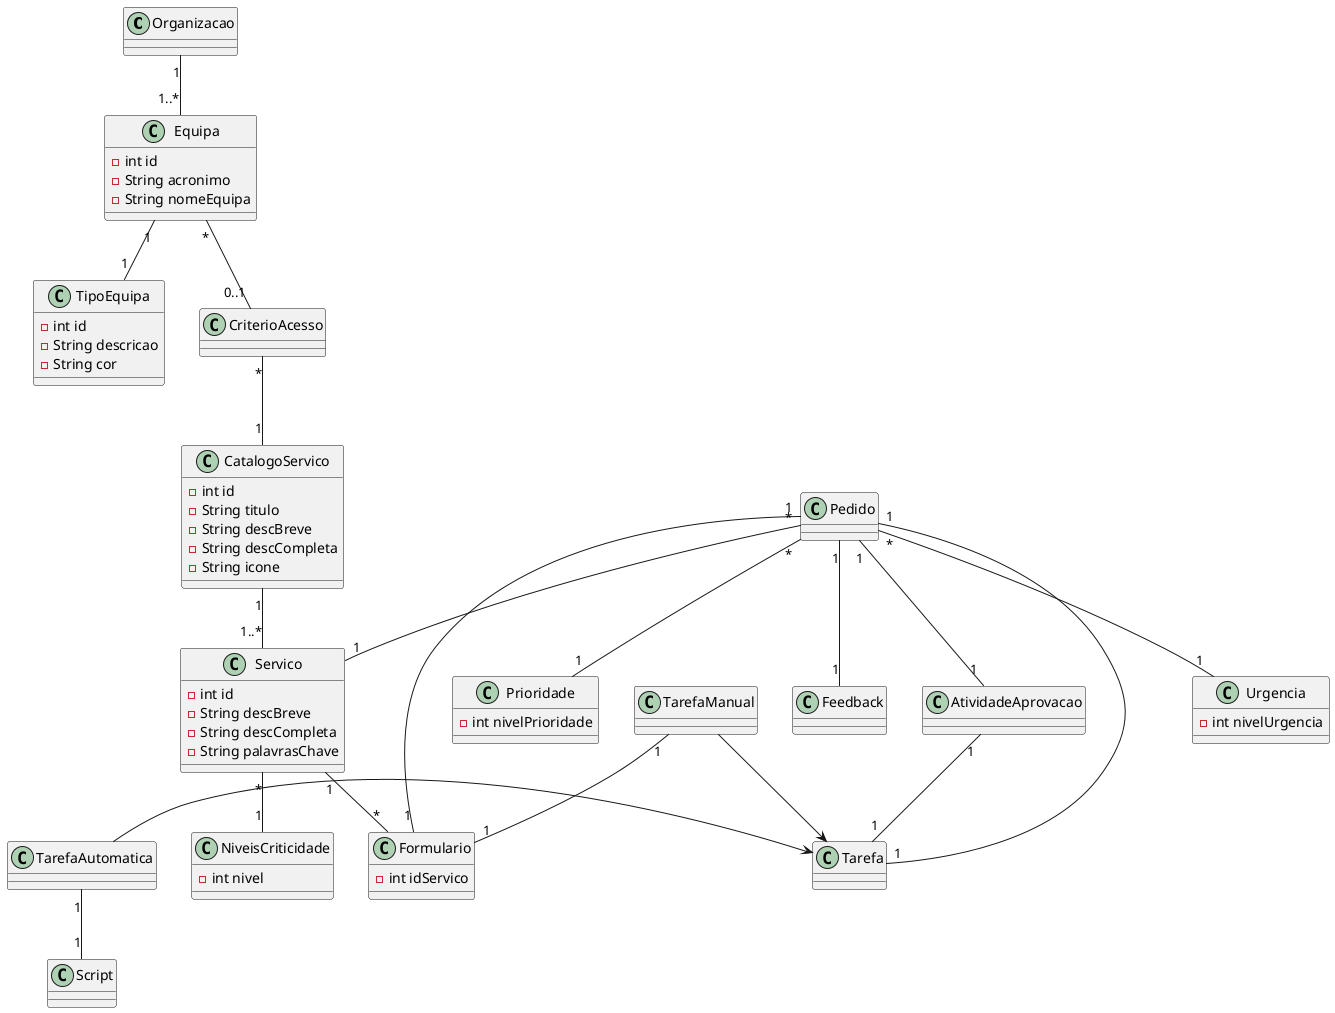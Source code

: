 
/* Este modelo de domínio deve respeitar DDD */
@startuml
'skinparam linetype ortho
'left to right direction

class Organizacao{}

'class Colaborador{
 '-int numMecanografico
 '-String nome
 '-String nomeCompleto
 '-Date dataNascimento
 '-int contacto
'}

class Equipa {
 -int id
 -String acronimo
 -String nomeEquipa
}

class TipoEquipa{
 -int id
 -String descricao
 -String cor
}

class CriterioAcesso{}

class CatalogoServico{
 -int id
 -String titulo
 -String descBreve
 -String descCompleta
 -String icone
}

class Servico{
 -int id
 -String descBreve
 -String descCompleta
 -String palavrasChave
}


class NiveisCriticidade{
 -int nivel
}

class Urgencia {
 -int nivelUrgencia
}

class Prioridade{
 -int nivelPrioridade
}

class Tarefa{}

class TarefaManual{}

class TarefaAutomatica{}

class Script{}

class Formulario{
 -int idServico
 }

class Pedido{}

class Feedback{}

class AtividadeAprovacao{}

Organizacao "1" -- "1..*" Equipa

Equipa "1" -- "1" TipoEquipa
Equipa "*" -- "0..1" CriterioAcesso
CriterioAcesso "*" -- "1" CatalogoServico

CatalogoServico "1" -- "1..*" Servico
Servico "*" -- "1" NiveisCriticidade
Pedido "*" -- "1" Urgencia
Pedido "*" -- "1" Prioridade
Servico "1" -- "*" Formulario
TarefaAutomatica "1" -- "1" Script

TarefaAutomatica -> Tarefa
TarefaManual -> Tarefa

Pedido "1" -- "1" Formulario
Pedido "*" -- "1" Servico
Pedido "1" -- "1" Feedback
Pedido "1" -- "1" AtividadeAprovacao

Pedido "1" --- "1" Tarefa

AtividadeAprovacao "1" -- "1" Tarefa
TarefaManual "1" -- "1" Formulario




@enduml